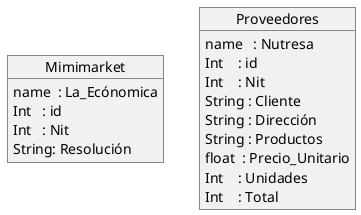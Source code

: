 @startuml

object Mimimarket
Mimimarket : name  : La_Ecónomica
Mimimarket : Int   : id
Mimimarket : Int   : Nit
Mimimarket : String: Resolución 



object Proveedores
Proveedores : name   : Nutresa
Proveedores : Int    : id
Proveedores : Int    : Nit
Proveedores : String : Cliente
Proveedores : String : Dirección
Proveedores : String : Productos
Proveedores : float  : Precio_Unitario
Proveedores : Int    : Unidades
Proveedores : Int    : Total



@enduml


